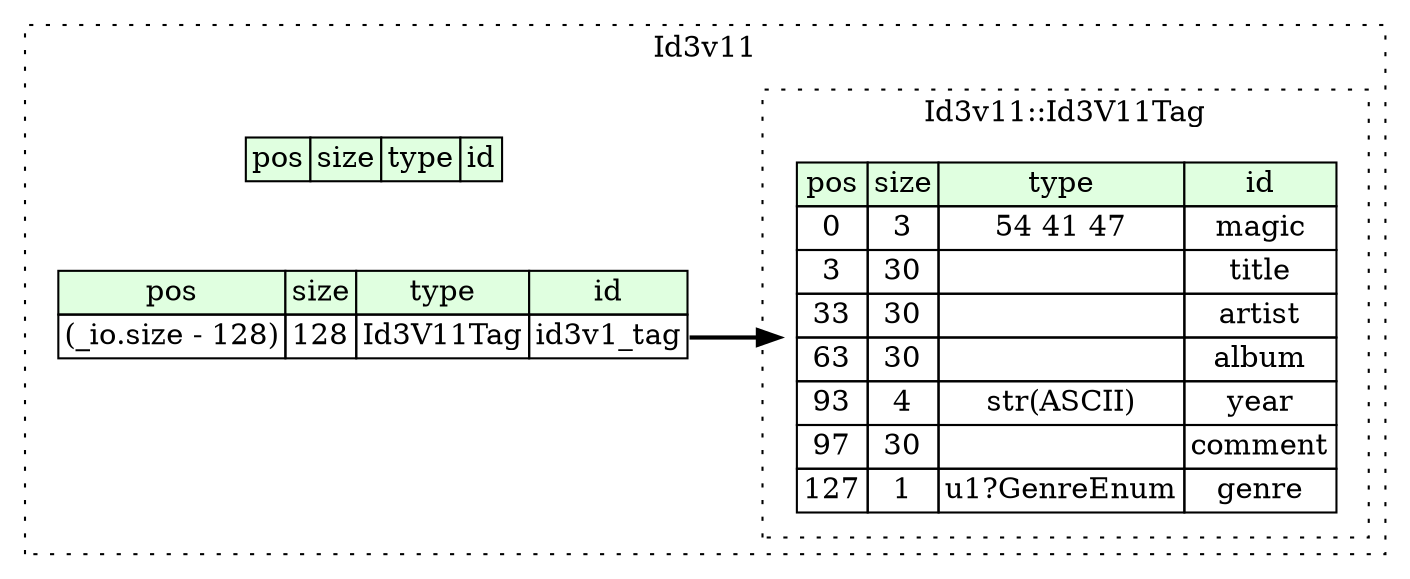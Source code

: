 digraph {
	rankdir=LR;
	node [shape=plaintext];
	subgraph cluster__id3v1_1 {
		label="Id3v11";
		graph[style=dotted];

		id3v1_1__seq [label=<<TABLE BORDER="0" CELLBORDER="1" CELLSPACING="0">
			<TR><TD BGCOLOR="#E0FFE0">pos</TD><TD BGCOLOR="#E0FFE0">size</TD><TD BGCOLOR="#E0FFE0">type</TD><TD BGCOLOR="#E0FFE0">id</TD></TR>
		</TABLE>>];
		id3v1_1__inst__id3v1_tag [label=<<TABLE BORDER="0" CELLBORDER="1" CELLSPACING="0">
			<TR><TD BGCOLOR="#E0FFE0">pos</TD><TD BGCOLOR="#E0FFE0">size</TD><TD BGCOLOR="#E0FFE0">type</TD><TD BGCOLOR="#E0FFE0">id</TD></TR>
			<TR><TD PORT="id3v1_tag_pos">(_io.size - 128)</TD><TD PORT="id3v1_tag_size">128</TD><TD>Id3V11Tag</TD><TD PORT="id3v1_tag_type">id3v1_tag</TD></TR>
		</TABLE>>];
		subgraph cluster__id3_v1_1_tag {
			label="Id3v11::Id3V11Tag";
			graph[style=dotted];

			id3_v1_1_tag__seq [label=<<TABLE BORDER="0" CELLBORDER="1" CELLSPACING="0">
				<TR><TD BGCOLOR="#E0FFE0">pos</TD><TD BGCOLOR="#E0FFE0">size</TD><TD BGCOLOR="#E0FFE0">type</TD><TD BGCOLOR="#E0FFE0">id</TD></TR>
				<TR><TD PORT="magic_pos">0</TD><TD PORT="magic_size">3</TD><TD>54 41 47</TD><TD PORT="magic_type">magic</TD></TR>
				<TR><TD PORT="title_pos">3</TD><TD PORT="title_size">30</TD><TD></TD><TD PORT="title_type">title</TD></TR>
				<TR><TD PORT="artist_pos">33</TD><TD PORT="artist_size">30</TD><TD></TD><TD PORT="artist_type">artist</TD></TR>
				<TR><TD PORT="album_pos">63</TD><TD PORT="album_size">30</TD><TD></TD><TD PORT="album_type">album</TD></TR>
				<TR><TD PORT="year_pos">93</TD><TD PORT="year_size">4</TD><TD>str(ASCII)</TD><TD PORT="year_type">year</TD></TR>
				<TR><TD PORT="comment_pos">97</TD><TD PORT="comment_size">30</TD><TD></TD><TD PORT="comment_type">comment</TD></TR>
				<TR><TD PORT="genre_pos">127</TD><TD PORT="genre_size">1</TD><TD>u1?GenreEnum</TD><TD PORT="genre_type">genre</TD></TR>
			</TABLE>>];
		}
	}
	id3v1_1__inst__id3v1_tag:id3v1_tag_type -> id3_v1_1_tag__seq [style=bold];
}
